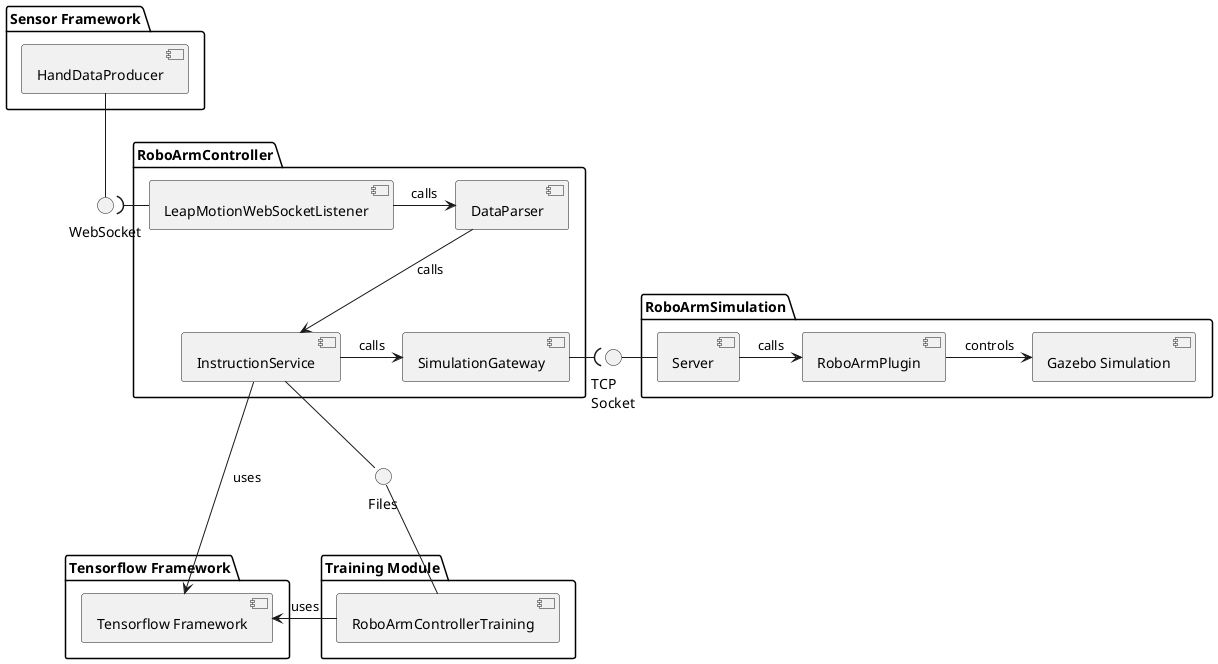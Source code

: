 @startuml

package "Sensor Framework" {
    component "HandDataProducer" as HandDataProducer
}

interface "WebSocket" as WebSocketServer
HandDataProducer -- WebSocketServer

package "RoboArmController" {
    component "LeapMotionWebSocketListener" as WebSocketClient
    component "DataParser" as DataParser
    component "InstructionService" as InstructionService
    component "SimulationGateway" as SimulationGateway

    WebSocketServer )- WebSocketClient
    WebSocketClient -> DataParser: calls
    DataParser --> InstructionService: calls
    InstructionService -> SimulationGateway: calls
}

interface "TCP\nSocket" as SocketServer
SimulationGateway -( SocketServer

package "Tensorflow Framework" {
    component "Tensorflow Framework" as MLFramework
    InstructionService -> MLFramework: uses

}

package "Training Module" {
    component "RoboArmControllerTraining" as ModelGenerator
    ModelGenerator -> MLFramework: uses
}

interface "Files" as Files

Files -- ModelGenerator
InstructionService -- Files


package RoboArmSimulation {
    component "Server" as InstructionServer
    component "Gazebo Simulation" as Simulation
    component "RoboArmPlugin" as ControllerPlugin

    InstructionServer -> ControllerPlugin: calls
    ControllerPlugin -> Simulation: controls
    SocketServer - InstructionServer
}



@enduml